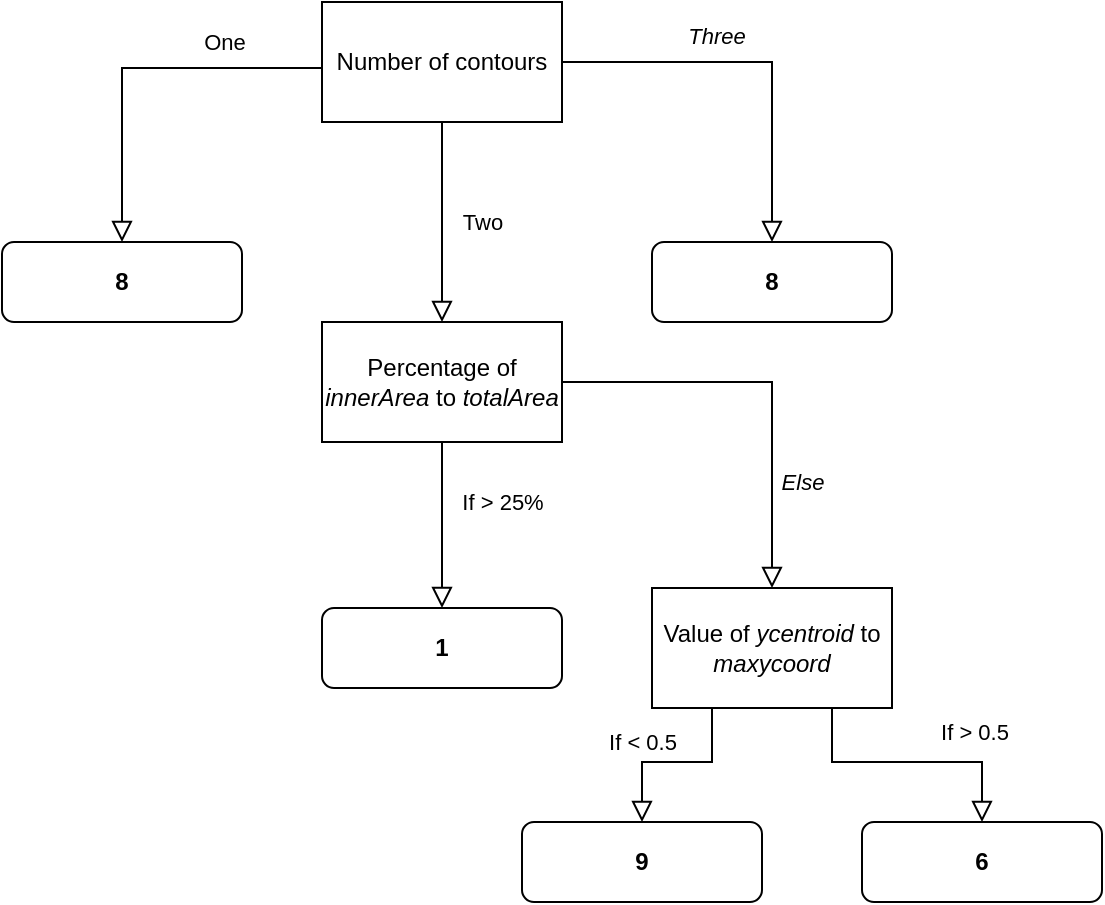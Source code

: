 <mxfile version="12.5.5" type="device"><diagram id="C5RBs43oDa-KdzZeNtuy" name="Page-1"><mxGraphModel dx="563" dy="300" grid="1" gridSize="10" guides="1" tooltips="1" connect="1" arrows="1" fold="1" page="1" pageScale="1" pageWidth="827" pageHeight="1169" math="0" shadow="0"><root><mxCell id="WIyWlLk6GJQsqaUBKTNV-0"/><mxCell id="WIyWlLk6GJQsqaUBKTNV-1" parent="WIyWlLk6GJQsqaUBKTNV-0"/><mxCell id="WIyWlLk6GJQsqaUBKTNV-4" value="Two" style="rounded=0;html=1;jettySize=auto;orthogonalLoop=1;fontSize=11;endArrow=block;endFill=0;endSize=8;strokeWidth=1;shadow=0;labelBackgroundColor=none;edgeStyle=orthogonalEdgeStyle;exitX=0.5;exitY=1;exitDx=0;exitDy=0;" parent="WIyWlLk6GJQsqaUBKTNV-1" source="T1zZO2EJ7ZnyinyBXoul-20" edge="1"><mxGeometry y="20" relative="1" as="geometry"><mxPoint as="offset"/><mxPoint x="300" y="133" as="sourcePoint"/><mxPoint x="300" y="220" as="targetPoint"/></mxGeometry></mxCell><mxCell id="WIyWlLk6GJQsqaUBKTNV-5" value="&lt;i&gt;Three&lt;/i&gt;" style="edgeStyle=orthogonalEdgeStyle;rounded=0;html=1;jettySize=auto;orthogonalLoop=1;fontSize=11;endArrow=block;endFill=0;endSize=8;strokeWidth=1;shadow=0;labelBackgroundColor=none;entryX=0.5;entryY=0;entryDx=0;entryDy=0;exitX=1;exitY=0.5;exitDx=0;exitDy=0;" parent="WIyWlLk6GJQsqaUBKTNV-1" source="T1zZO2EJ7ZnyinyBXoul-20" target="WIyWlLk6GJQsqaUBKTNV-7" edge="1"><mxGeometry x="-0.217" y="13" relative="1" as="geometry"><mxPoint as="offset"/><mxPoint x="400" y="93" as="sourcePoint"/><mxPoint x="465" y="193" as="targetPoint"/><Array as="points"><mxPoint x="465" y="90"/></Array></mxGeometry></mxCell><mxCell id="WIyWlLk6GJQsqaUBKTNV-7" value="&lt;b&gt;8&lt;/b&gt;" style="rounded=1;whiteSpace=wrap;html=1;fontSize=12;glass=0;strokeWidth=1;shadow=0;" parent="WIyWlLk6GJQsqaUBKTNV-1" vertex="1"><mxGeometry x="405" y="180" width="120" height="40" as="geometry"/></mxCell><mxCell id="WIyWlLk6GJQsqaUBKTNV-8" value="If &amp;gt; 25%" style="rounded=0;html=1;jettySize=auto;orthogonalLoop=1;fontSize=11;endArrow=block;endFill=0;endSize=8;strokeWidth=1;shadow=0;labelBackgroundColor=none;edgeStyle=orthogonalEdgeStyle;exitX=0.5;exitY=1;exitDx=0;exitDy=0;" parent="WIyWlLk6GJQsqaUBKTNV-1" source="T1zZO2EJ7ZnyinyBXoul-21" target="WIyWlLk6GJQsqaUBKTNV-11" edge="1"><mxGeometry x="-0.277" y="30" relative="1" as="geometry"><mxPoint as="offset"/><mxPoint x="300" y="300" as="sourcePoint"/></mxGeometry></mxCell><mxCell id="WIyWlLk6GJQsqaUBKTNV-11" value="&lt;b&gt;1&lt;/b&gt;" style="rounded=1;whiteSpace=wrap;html=1;fontSize=12;glass=0;strokeWidth=1;shadow=0;" parent="WIyWlLk6GJQsqaUBKTNV-1" vertex="1"><mxGeometry x="240" y="363" width="120" height="40" as="geometry"/></mxCell><mxCell id="T1zZO2EJ7ZnyinyBXoul-5" value="&lt;i&gt;Else&lt;/i&gt;" style="edgeStyle=orthogonalEdgeStyle;rounded=0;html=1;jettySize=auto;orthogonalLoop=1;fontSize=11;endArrow=block;endFill=0;endSize=8;strokeWidth=1;shadow=0;labelBackgroundColor=none;exitX=1;exitY=0.5;exitDx=0;exitDy=0;entryX=0.5;entryY=0;entryDx=0;entryDy=0;" edge="1" parent="WIyWlLk6GJQsqaUBKTNV-1" source="T1zZO2EJ7ZnyinyBXoul-21" target="T1zZO2EJ7ZnyinyBXoul-22"><mxGeometry x="0.485" y="15" relative="1" as="geometry"><mxPoint as="offset"/><mxPoint x="365" y="260" as="sourcePoint"/><mxPoint x="485" y="363.2" as="targetPoint"/><Array as="points"><mxPoint x="465" y="250"/></Array></mxGeometry></mxCell><mxCell id="T1zZO2EJ7ZnyinyBXoul-13" value="&lt;b&gt;8&lt;/b&gt;" style="rounded=1;whiteSpace=wrap;html=1;fontSize=12;glass=0;strokeWidth=1;shadow=0;" vertex="1" parent="WIyWlLk6GJQsqaUBKTNV-1"><mxGeometry x="80" y="180" width="120" height="40" as="geometry"/></mxCell><mxCell id="T1zZO2EJ7ZnyinyBXoul-14" value="One" style="edgeStyle=orthogonalEdgeStyle;rounded=0;html=1;jettySize=auto;orthogonalLoop=1;fontSize=11;endArrow=block;endFill=0;endSize=8;strokeWidth=1;shadow=0;labelBackgroundColor=none;entryX=0.5;entryY=0;entryDx=0;entryDy=0;exitX=0;exitY=0.5;exitDx=0;exitDy=0;" edge="1" parent="WIyWlLk6GJQsqaUBKTNV-1" source="T1zZO2EJ7ZnyinyBXoul-20" target="T1zZO2EJ7ZnyinyBXoul-13"><mxGeometry x="-0.455" y="-13" relative="1" as="geometry"><mxPoint as="offset"/><mxPoint x="235" y="93" as="sourcePoint"/><mxPoint x="120" y="180" as="targetPoint"/><Array as="points"><mxPoint x="240" y="93"/><mxPoint x="140" y="93"/></Array></mxGeometry></mxCell><mxCell id="T1zZO2EJ7ZnyinyBXoul-20" value="Number of contours" style="rounded=0;whiteSpace=wrap;html=1;" vertex="1" parent="WIyWlLk6GJQsqaUBKTNV-1"><mxGeometry x="240" y="60" width="120" height="60" as="geometry"/></mxCell><mxCell id="T1zZO2EJ7ZnyinyBXoul-21" value="Percentage of &lt;i&gt;innerArea&lt;/i&gt; to &lt;i&gt;totalArea&lt;/i&gt;" style="rounded=0;whiteSpace=wrap;html=1;" vertex="1" parent="WIyWlLk6GJQsqaUBKTNV-1"><mxGeometry x="240" y="220" width="120" height="60" as="geometry"/></mxCell><mxCell id="T1zZO2EJ7ZnyinyBXoul-22" value="Value of &lt;i&gt;ycentroid&lt;/i&gt; to &lt;i&gt;maxycoord&lt;/i&gt;" style="rounded=0;whiteSpace=wrap;html=1;" vertex="1" parent="WIyWlLk6GJQsqaUBKTNV-1"><mxGeometry x="405" y="353" width="120" height="60" as="geometry"/></mxCell><mxCell id="T1zZO2EJ7ZnyinyBXoul-23" value="&lt;b&gt;9&lt;/b&gt;" style="rounded=1;whiteSpace=wrap;html=1;fontSize=12;glass=0;strokeWidth=1;shadow=0;" vertex="1" parent="WIyWlLk6GJQsqaUBKTNV-1"><mxGeometry x="340" y="470" width="120" height="40" as="geometry"/></mxCell><mxCell id="T1zZO2EJ7ZnyinyBXoul-24" value="&lt;b&gt;6&lt;/b&gt;" style="rounded=1;whiteSpace=wrap;html=1;fontSize=12;glass=0;strokeWidth=1;shadow=0;" vertex="1" parent="WIyWlLk6GJQsqaUBKTNV-1"><mxGeometry x="510" y="470" width="120" height="40" as="geometry"/></mxCell><mxCell id="T1zZO2EJ7ZnyinyBXoul-27" value="If &amp;gt; 0.5" style="edgeStyle=orthogonalEdgeStyle;rounded=0;html=1;jettySize=auto;orthogonalLoop=1;fontSize=11;endArrow=block;endFill=0;endSize=8;strokeWidth=1;shadow=0;labelBackgroundColor=none;exitX=0.75;exitY=1;exitDx=0;exitDy=0;entryX=0.5;entryY=0;entryDx=0;entryDy=0;" edge="1" parent="WIyWlLk6GJQsqaUBKTNV-1" source="T1zZO2EJ7ZnyinyBXoul-22" target="T1zZO2EJ7ZnyinyBXoul-24"><mxGeometry x="0.485" y="15" relative="1" as="geometry"><mxPoint as="offset"/><mxPoint x="430.0" y="438.4" as="sourcePoint"/><mxPoint x="534.8" y="541.6" as="targetPoint"/><Array as="points"><mxPoint x="495" y="440"/><mxPoint x="570" y="440"/></Array></mxGeometry></mxCell><mxCell id="T1zZO2EJ7ZnyinyBXoul-28" value="If &amp;lt; 0.5&lt;br&gt;&lt;i&gt;&lt;/i&gt;" style="edgeStyle=orthogonalEdgeStyle;rounded=0;html=1;jettySize=auto;orthogonalLoop=1;fontSize=11;endArrow=block;endFill=0;endSize=8;strokeWidth=1;shadow=0;labelBackgroundColor=none;exitX=0.25;exitY=1;exitDx=0;exitDy=0;entryX=0.5;entryY=0;entryDx=0;entryDy=0;" edge="1" parent="WIyWlLk6GJQsqaUBKTNV-1" source="T1zZO2EJ7ZnyinyBXoul-22" target="T1zZO2EJ7ZnyinyBXoul-23"><mxGeometry x="0.345" y="-10" relative="1" as="geometry"><mxPoint x="10" y="-10" as="offset"/><mxPoint x="505" y="423.2" as="sourcePoint"/><mxPoint x="580.2" y="480" as="targetPoint"/><Array as="points"><mxPoint x="435" y="440"/><mxPoint x="400" y="440"/></Array></mxGeometry></mxCell></root></mxGraphModel></diagram></mxfile>